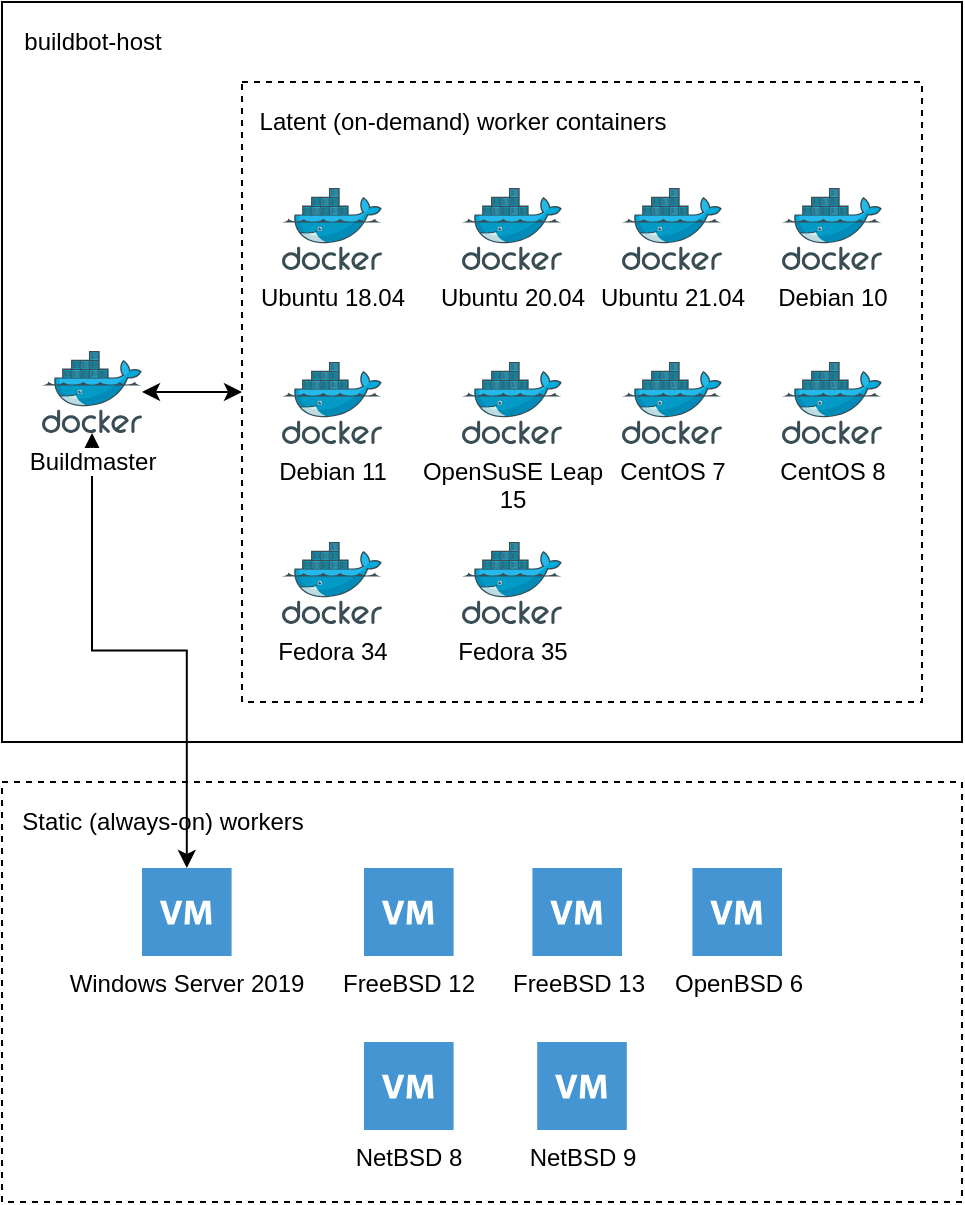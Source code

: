 <mxfile version="13.7.3" type="device"><diagram id="V577dX_O1lMpXXClqKHL" name="Pagina-1"><mxGraphModel dx="925" dy="528" grid="1" gridSize="10" guides="1" tooltips="1" connect="1" arrows="1" fold="1" page="1" pageScale="1" pageWidth="827" pageHeight="1169" math="0" shadow="0"><root><mxCell id="0"/><mxCell id="1" parent="0"/><mxCell id="UYgAVdWI4h9DaVSOzsEF-25" value="" style="rounded=0;whiteSpace=wrap;html=1;fillColor=none;dashed=1;" vertex="1" parent="1"><mxGeometry x="210" y="520" width="480" height="210" as="geometry"/></mxCell><mxCell id="UYgAVdWI4h9DaVSOzsEF-3" value="" style="rounded=0;whiteSpace=wrap;html=1;fillColor=none;" vertex="1" parent="1"><mxGeometry x="210" y="130" width="480" height="370" as="geometry"/></mxCell><mxCell id="UYgAVdWI4h9DaVSOzsEF-18" value="" style="rounded=0;whiteSpace=wrap;html=1;fillColor=none;dashed=1;" vertex="1" parent="1"><mxGeometry x="330" y="170" width="340" height="310" as="geometry"/></mxCell><mxCell id="UYgAVdWI4h9DaVSOzsEF-4" value="Ubuntu 18.04" style="aspect=fixed;html=1;points=[];align=center;image;fontSize=12;image=img/lib/mscae/Docker.svg;fillColor=none;" vertex="1" parent="1"><mxGeometry x="350" y="223" width="50" height="41" as="geometry"/></mxCell><mxCell id="UYgAVdWI4h9DaVSOzsEF-5" value="Ubuntu 20.04" style="aspect=fixed;html=1;points=[];align=center;image;fontSize=12;image=img/lib/mscae/Docker.svg;fillColor=none;" vertex="1" parent="1"><mxGeometry x="440" y="223" width="50" height="41" as="geometry"/></mxCell><mxCell id="UYgAVdWI4h9DaVSOzsEF-7" value="Debian 10" style="aspect=fixed;html=1;points=[];align=center;image;fontSize=12;image=img/lib/mscae/Docker.svg;fillColor=none;" vertex="1" parent="1"><mxGeometry x="600" y="223" width="50" height="41" as="geometry"/></mxCell><mxCell id="UYgAVdWI4h9DaVSOzsEF-8" value="Debian 11" style="aspect=fixed;html=1;points=[];align=center;image;fontSize=12;image=img/lib/mscae/Docker.svg;fillColor=none;" vertex="1" parent="1"><mxGeometry x="350" y="310" width="50" height="41" as="geometry"/></mxCell><mxCell id="UYgAVdWI4h9DaVSOzsEF-9" value="Ubuntu 21.04" style="aspect=fixed;html=1;points=[];align=center;image;fontSize=12;image=img/lib/mscae/Docker.svg;fillColor=none;" vertex="1" parent="1"><mxGeometry x="520" y="223" width="50" height="41" as="geometry"/></mxCell><mxCell id="UYgAVdWI4h9DaVSOzsEF-10" value="Fedora 34" style="aspect=fixed;html=1;points=[];align=center;image;fontSize=12;image=img/lib/mscae/Docker.svg;fillColor=none;" vertex="1" parent="1"><mxGeometry x="350" y="400" width="50" height="41" as="geometry"/></mxCell><mxCell id="UYgAVdWI4h9DaVSOzsEF-12" value="Fedora 35" style="aspect=fixed;html=1;points=[];align=center;image;fontSize=12;image=img/lib/mscae/Docker.svg;fillColor=none;" vertex="1" parent="1"><mxGeometry x="440" y="400" width="50" height="41" as="geometry"/></mxCell><mxCell id="UYgAVdWI4h9DaVSOzsEF-13" value="OpenSuSE Leap &lt;br&gt;15" style="aspect=fixed;html=1;points=[];align=center;image;fontSize=12;image=img/lib/mscae/Docker.svg;fillColor=none;" vertex="1" parent="1"><mxGeometry x="440" y="310" width="50" height="41" as="geometry"/></mxCell><mxCell id="UYgAVdWI4h9DaVSOzsEF-14" value="CentOS 7" style="aspect=fixed;html=1;points=[];align=center;image;fontSize=12;image=img/lib/mscae/Docker.svg;fillColor=none;" vertex="1" parent="1"><mxGeometry x="520" y="310" width="50" height="41" as="geometry"/></mxCell><mxCell id="UYgAVdWI4h9DaVSOzsEF-16" value="CentOS 8" style="aspect=fixed;html=1;points=[];align=center;image;fontSize=12;image=img/lib/mscae/Docker.svg;fillColor=none;" vertex="1" parent="1"><mxGeometry x="600" y="310" width="50" height="41" as="geometry"/></mxCell><mxCell id="UYgAVdWI4h9DaVSOzsEF-23" style="edgeStyle=orthogonalEdgeStyle;rounded=0;orthogonalLoop=1;jettySize=auto;html=1;startArrow=classic;startFill=1;" edge="1" parent="1" source="UYgAVdWI4h9DaVSOzsEF-17" target="UYgAVdWI4h9DaVSOzsEF-18"><mxGeometry relative="1" as="geometry"/></mxCell><mxCell id="UYgAVdWI4h9DaVSOzsEF-32" style="edgeStyle=orthogonalEdgeStyle;rounded=0;orthogonalLoop=1;jettySize=auto;html=1;startArrow=classic;startFill=1;" edge="1" parent="1" source="UYgAVdWI4h9DaVSOzsEF-17" target="UYgAVdWI4h9DaVSOzsEF-24"><mxGeometry relative="1" as="geometry"/></mxCell><mxCell id="UYgAVdWI4h9DaVSOzsEF-17" value="Buildmaster" style="aspect=fixed;html=1;points=[];align=center;image;fontSize=12;image=img/lib/mscae/Docker.svg;fillColor=none;" vertex="1" parent="1"><mxGeometry x="230" y="304.5" width="50" height="41" as="geometry"/></mxCell><mxCell id="UYgAVdWI4h9DaVSOzsEF-19" value="Latent (on-demand) worker containers" style="text;html=1;strokeColor=none;fillColor=none;align=center;verticalAlign=middle;rounded=0;" vertex="1" parent="1"><mxGeometry x="420" y="180" width="40" height="20" as="geometry"/></mxCell><mxCell id="UYgAVdWI4h9DaVSOzsEF-22" value="buildbot-host" style="text;html=1;strokeColor=none;fillColor=none;align=center;verticalAlign=middle;rounded=0;" vertex="1" parent="1"><mxGeometry x="235" y="140" width="40" height="20" as="geometry"/></mxCell><mxCell id="UYgAVdWI4h9DaVSOzsEF-24" value="Windows Server 2019" style="shadow=0;dashed=0;html=1;strokeColor=none;fillColor=#4495D1;labelPosition=center;verticalLabelPosition=bottom;verticalAlign=top;align=center;outlineConnect=0;shape=mxgraph.veeam.2d.virtual_machine;" vertex="1" parent="1"><mxGeometry x="280" y="563" width="44.8" height="44" as="geometry"/></mxCell><mxCell id="UYgAVdWI4h9DaVSOzsEF-26" value="Static (always-on) workers" style="text;html=1;strokeColor=none;fillColor=none;align=center;verticalAlign=middle;rounded=0;" vertex="1" parent="1"><mxGeometry x="270" y="530" width="40" height="20" as="geometry"/></mxCell><mxCell id="UYgAVdWI4h9DaVSOzsEF-27" value="FreeBSD 13" style="shadow=0;dashed=0;html=1;strokeColor=none;fillColor=#4495D1;labelPosition=center;verticalLabelPosition=bottom;verticalAlign=top;align=center;outlineConnect=0;shape=mxgraph.veeam.2d.virtual_machine;" vertex="1" parent="1"><mxGeometry x="475.2" y="563" width="44.8" height="44" as="geometry"/></mxCell><mxCell id="UYgAVdWI4h9DaVSOzsEF-28" value="FreeBSD 12" style="shadow=0;dashed=0;html=1;strokeColor=none;fillColor=#4495D1;labelPosition=center;verticalLabelPosition=bottom;verticalAlign=top;align=center;outlineConnect=0;shape=mxgraph.veeam.2d.virtual_machine;" vertex="1" parent="1"><mxGeometry x="391" y="563" width="44.8" height="44" as="geometry"/></mxCell><mxCell id="UYgAVdWI4h9DaVSOzsEF-29" value="OpenBSD 6" style="shadow=0;dashed=0;html=1;strokeColor=none;fillColor=#4495D1;labelPosition=center;verticalLabelPosition=bottom;verticalAlign=top;align=center;outlineConnect=0;shape=mxgraph.veeam.2d.virtual_machine;" vertex="1" parent="1"><mxGeometry x="555.2" y="563" width="44.8" height="44" as="geometry"/></mxCell><mxCell id="UYgAVdWI4h9DaVSOzsEF-30" value="NetBSD 8" style="shadow=0;dashed=0;html=1;strokeColor=none;fillColor=#4495D1;labelPosition=center;verticalLabelPosition=bottom;verticalAlign=top;align=center;outlineConnect=0;shape=mxgraph.veeam.2d.virtual_machine;" vertex="1" parent="1"><mxGeometry x="391.0" y="650" width="44.8" height="44" as="geometry"/></mxCell><mxCell id="UYgAVdWI4h9DaVSOzsEF-31" value="NetBSD 9" style="shadow=0;dashed=0;html=1;strokeColor=none;fillColor=#4495D1;labelPosition=center;verticalLabelPosition=bottom;verticalAlign=top;align=center;outlineConnect=0;shape=mxgraph.veeam.2d.virtual_machine;" vertex="1" parent="1"><mxGeometry x="477.6" y="650" width="44.8" height="44" as="geometry"/></mxCell></root></mxGraphModel></diagram></mxfile>